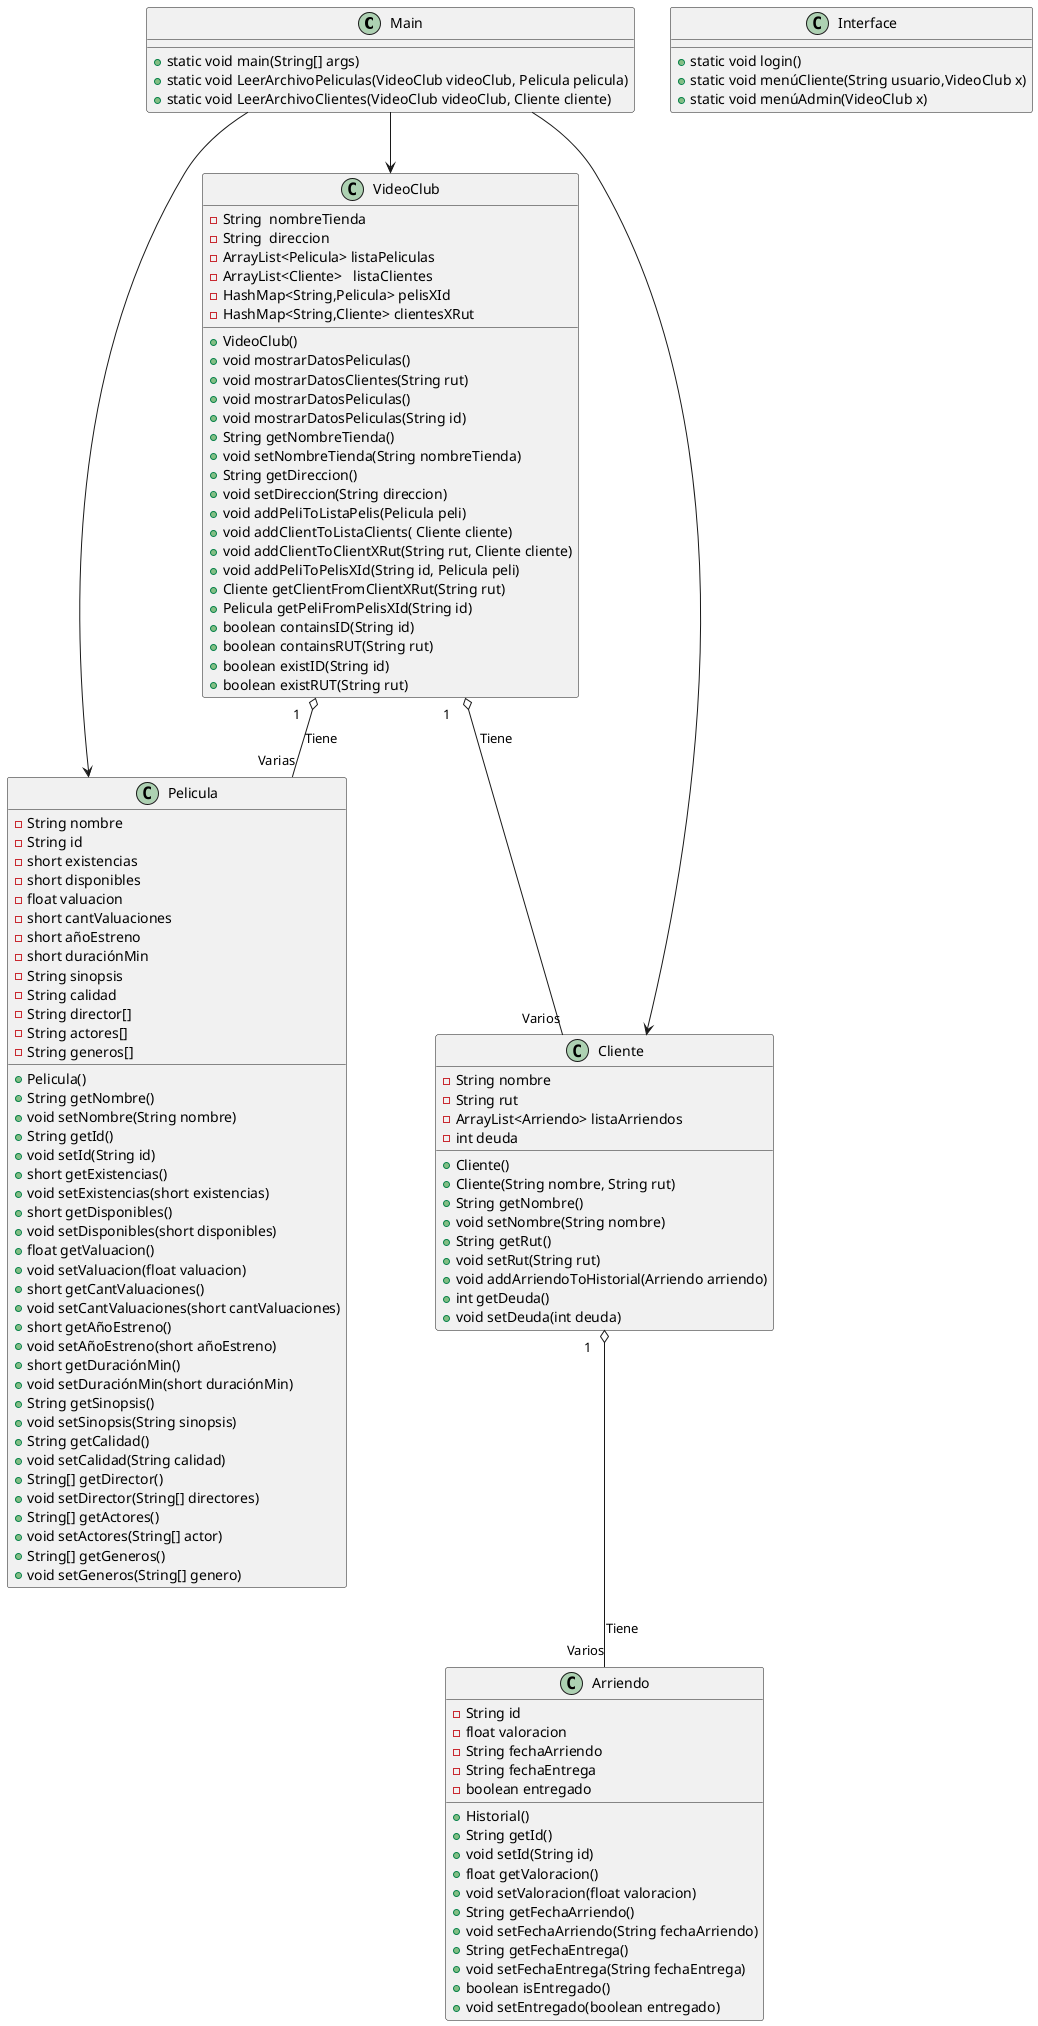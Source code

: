 @startuml
Main --> VideoClub
Main --> Pelicula
Main --> Cliente
VideoClub "1     " o-- "Varios" Cliente : Tiene
VideoClub "1    " o-- "Varias" Pelicula: Tiene
Cliente "1    " o-- "Varios"Arriendo: Tiene

class VideoClub{
    -String  nombreTienda
    -String  direccion
    -ArrayList<Pelicula> listaPeliculas
    -ArrayList<Cliente>   listaClientes
    -HashMap<String,Pelicula> pelisXId
    -HashMap<String,Cliente> clientesXRut

    +VideoClub()
    +void mostrarDatosPeliculas()
    +void mostrarDatosClientes(String rut)
    +void mostrarDatosPeliculas()
    +void mostrarDatosPeliculas(String id)
    +String getNombreTienda()
    +void setNombreTienda(String nombreTienda)
    +String getDireccion()
    +void setDireccion(String direccion)
    +void addPeliToListaPelis(Pelicula peli)
    +void addClientToListaClients( Cliente cliente)
    +void addClientToClientXRut(String rut, Cliente cliente)
    +void addPeliToPelisXId(String id, Pelicula peli)
    +Cliente getClientFromClientXRut(String rut)
    +Pelicula getPeliFromPelisXId(String id)
    +boolean containsID(String id)
    +boolean containsRUT(String rut)
    +boolean existID(String id)
    +boolean existRUT(String rut)
}

class Cliente{
    -String nombre
    -String rut
    -ArrayList<Arriendo> listaArriendos
    -int deuda

    +Cliente()
    +Cliente(String nombre, String rut)
    +String getNombre()
    +void setNombre(String nombre)
    +String getRut()
    +void setRut(String rut)
    +void addArriendoToHistorial(Arriendo arriendo)
    +int getDeuda()
    +void setDeuda(int deuda)
}

class Pelicula{
    -String nombre
    -String id
    -short existencias
    -short disponibles
    -float valuacion
    -short cantValuaciones
    -short añoEstreno
    -short duraciónMin
    -String sinopsis
    -String calidad
    -String director[]
    -String actores[]
    -String generos[]

    +Pelicula()
    +String getNombre()
    +void setNombre(String nombre)
    +String getId()
    +void setId(String id)
    +short getExistencias()
    +void setExistencias(short existencias)
    +short getDisponibles()
    +void setDisponibles(short disponibles)
    +float getValuacion()
    +void setValuacion(float valuacion)
    +short getCantValuaciones()
    +void setCantValuaciones(short cantValuaciones)
    +short getAñoEstreno()
    +void setAñoEstreno(short añoEstreno)
    +short getDuraciónMin()
    +void setDuraciónMin(short duraciónMin)
    +String getSinopsis()
    +void setSinopsis(String sinopsis)
    +String getCalidad()
    +void setCalidad(String calidad)
    +String[] getDirector()
    +void setDirector(String[] directores)
    +String[] getActores()
    +void setActores(String[] actor)
    +String[] getGeneros()
    +void setGeneros(String[] genero)
}

class Arriendo{
    -String id
    -float valoracion
    -String fechaArriendo
    -String fechaEntrega
    -boolean entregado

    +Historial()
    +String getId()
    +void setId(String id)
    +float getValoracion()
    +void setValoracion(float valoracion)
    +String getFechaArriendo()
    +void setFechaArriendo(String fechaArriendo)
    +String getFechaEntrega()
    +void setFechaEntrega(String fechaEntrega)
    +boolean isEntregado()
    +void setEntregado(boolean entregado)
}

class Main{
    +static void main(String[] args)
    +static void LeerArchivoPeliculas(VideoClub videoClub, Pelicula pelicula)
    +static void LeerArchivoClientes(VideoClub videoClub, Cliente cliente)

}
class Interface{
    +static void login()
    +static void menúCliente(String usuario,VideoClub x)
    +static void menúAdmin(VideoClub x)
}
@enduml